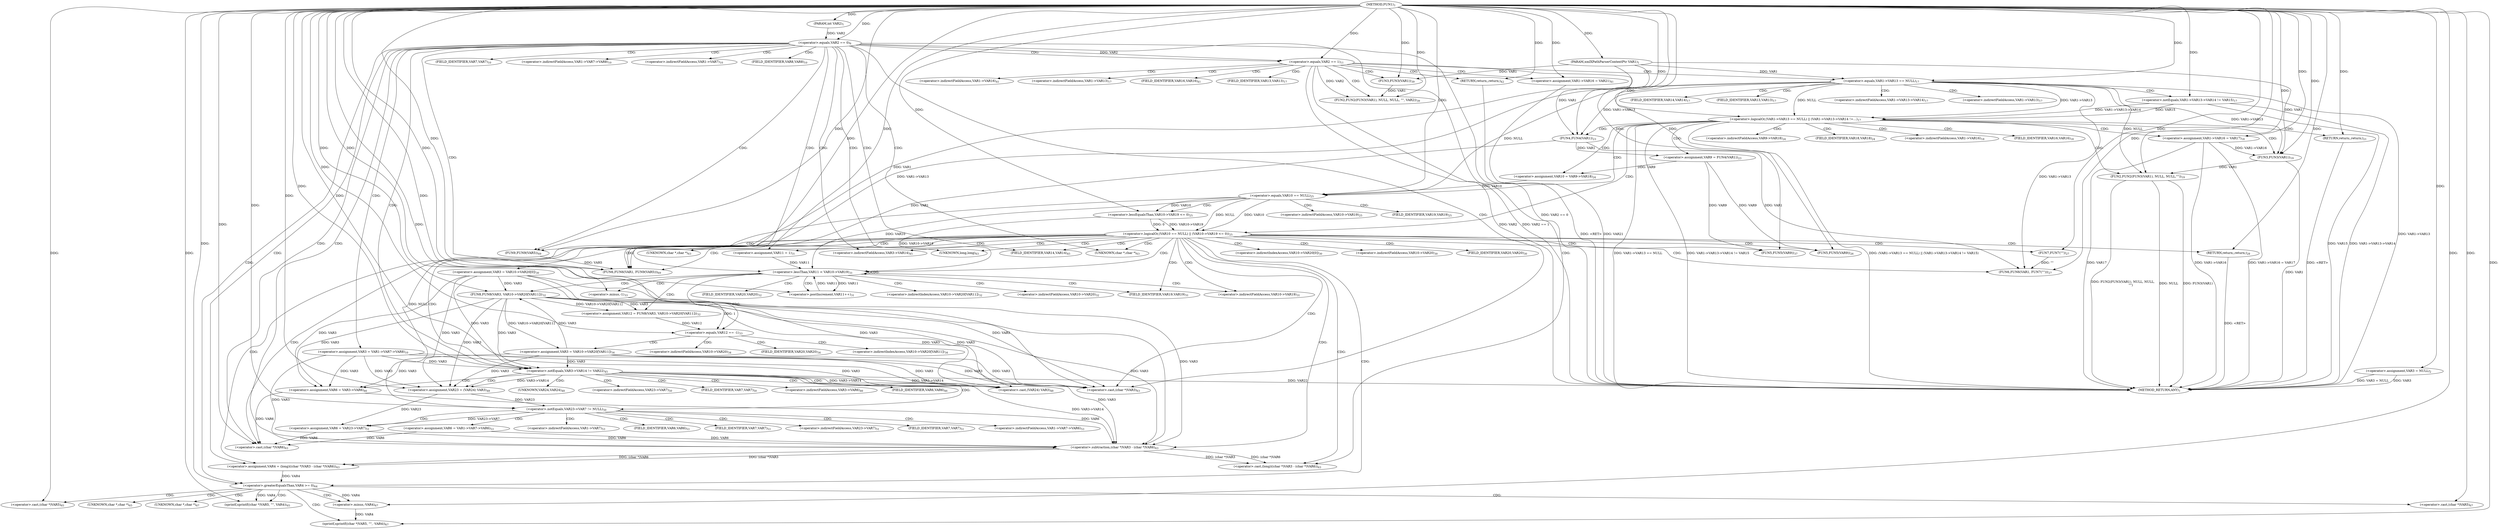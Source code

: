 digraph "FUN1" {  
"8" [label = <(METHOD,FUN1)<SUB>1</SUB>> ]
"231" [label = <(METHOD_RETURN,ANY)<SUB>1</SUB>> ]
"9" [label = <(PARAM,xmlXPathParserContextPtr VAR1)<SUB>1</SUB>> ]
"10" [label = <(PARAM,int VAR2)<SUB>1</SUB>> ]
"13" [label = <(&lt;operator&gt;.assignment,VAR3 = NULL)<SUB>2</SUB>> ]
"196" [label = <(&lt;operator&gt;.assignment,VAR4 = (long)((char *)VAR3 - (char *)VAR6))<SUB>63</SUB>> ]
"227" [label = <(FUN6,FUN6(VAR1, FUN9(VAR5)))<SUB>69</SUB>> ]
"20" [label = <(&lt;operator&gt;.equals,VAR2 == 0)<SUB>9</SUB>> ]
"156" [label = <(&lt;operator&gt;.notEquals,VAR3-&gt;VAR14 != VAR22)<SUB>45</SUB>> ]
"208" [label = <(&lt;operator&gt;.greaterEqualsThan,VAR4 &gt;= 0)<SUB>64</SUB>> ]
"24" [label = <(&lt;operator&gt;.assignment,VAR3 = VAR1-&gt;VAR7-&gt;VAR8)<SUB>10</SUB>> ]
"162" [label = <(&lt;operator&gt;.assignment,VAR6 = VAR3-&gt;VAR6)<SUB>46</SUB>> ]
"198" [label = <(&lt;operator&gt;.cast,(long)((char *)VAR3 - (char *)VAR6))<SUB>63</SUB>> ]
"212" [label = <(sprintf,sprintf((char *)VAR5, &quot;&quot;, VAR4))<SUB>65</SUB>> ]
"229" [label = <(FUN9,FUN9(VAR5))<SUB>69</SUB>> ]
"170" [label = <(&lt;operator&gt;.assignment,VAR23 = (VAR24) VAR3)<SUB>48</SUB>> ]
"200" [label = <(&lt;operator&gt;.subtraction,(char *)VAR3 - (char *)VAR6)<SUB>63</SUB>> ]
"220" [label = <(sprintf,sprintf((char *)VAR5, &quot;&quot;, -VAR4))<SUB>67</SUB>> ]
"34" [label = <(&lt;operator&gt;.equals,VAR2 == 1)<SUB>11</SUB>> ]
"176" [label = <(&lt;operator&gt;.notEquals,VAR23-&gt;VAR7 != NULL)<SUB>50</SUB>> ]
"201" [label = <(&lt;operator&gt;.cast,(char *)VAR3)<SUB>63</SUB>> ]
"204" [label = <(&lt;operator&gt;.cast,(char *)VAR6)<SUB>63</SUB>> ]
"213" [label = <(&lt;operator&gt;.cast,(char *)VAR5)<SUB>65</SUB>> ]
"69" [label = <(&lt;operator&gt;.assignment,VAR9 = FUN4(VAR1))<SUB>23</SUB>> ]
"73" [label = <(&lt;operator&gt;.assignment,VAR10 = VAR9-&gt;VAR18)<SUB>24</SUB>> ]
"96" [label = <(&lt;operator&gt;.assignment,VAR3 = VAR10-&gt;VAR20[0])<SUB>30</SUB>> ]
"138" [label = <(FUN5,FUN5(VAR9))<SUB>37</SUB>> ]
"172" [label = <(&lt;operator&gt;.cast,(VAR24) VAR3)<SUB>48</SUB>> ]
"182" [label = <(&lt;operator&gt;.assignment,VAR6 = VAR23-&gt;VAR7)<SUB>51</SUB>> ]
"221" [label = <(&lt;operator&gt;.cast,(char *)VAR5)<SUB>67</SUB>> ]
"225" [label = <(&lt;operator&gt;.minus,-VAR4)<SUB>67</SUB>> ]
"43" [label = <(&lt;operator&gt;.logicalOr,(VAR1-&gt;VAR13 == NULL) || (VAR1-&gt;VAR13-&gt;VAR14 !=...)<SUB>17</SUB>> ]
"79" [label = <(&lt;operator&gt;.logicalOr,(VAR10 == NULL) || (VAR10-&gt;VAR19 &lt;= 0))<SUB>25</SUB>> ]
"108" [label = <(&lt;operator&gt;.lessThan,VAR11 &lt; VAR10-&gt;VAR19)<SUB>31</SUB>> ]
"113" [label = <(&lt;operator&gt;.postIncrement,VAR11++)<SUB>31</SUB>> ]
"142" [label = <(FUN2,FUN2(FUN3(VAR1), NULL, NULL,
 		&quot;&quot;, VAR2))<SUB>39</SUB>> ]
"149" [label = <(&lt;operator&gt;.assignment,VAR1-&gt;VAR16 = VAR21)<SUB>41</SUB>> ]
"154" [label = <(RETURN,return;,return;)<SUB>42</SUB>> ]
"189" [label = <(&lt;operator&gt;.assignment,VAR6 = VAR1-&gt;VAR7-&gt;VAR6)<SUB>53</SUB>> ]
"57" [label = <(&lt;operator&gt;.assignment,VAR1-&gt;VAR16 = VAR17)<SUB>18</SUB>> ]
"62" [label = <(FUN2,FUN2(FUN3(VAR1), NULL, NULL,
		&quot;&quot;))<SUB>19</SUB>> ]
"68" [label = <(RETURN,return;,return;)<SUB>21</SUB>> ]
"71" [label = <(FUN4,FUN4(VAR1))<SUB>23</SUB>> ]
"89" [label = <(FUN5,FUN5(VAR9))<SUB>26</SUB>> ]
"91" [label = <(FUN6,FUN6(VAR1, FUN7(&quot;&quot;)))<SUB>27</SUB>> ]
"95" [label = <(RETURN,return;,return;)<SUB>28</SUB>> ]
"105" [label = <(&lt;operator&gt;.assignment,VAR11 = 1)<SUB>31</SUB>> ]
"116" [label = <(&lt;operator&gt;.assignment,VAR12 = FUN8(VAR3, VAR10-&gt;VAR20[VAR11]))<SUB>32</SUB>> ]
"44" [label = <(&lt;operator&gt;.equals,VAR1-&gt;VAR13 == NULL)<SUB>17</SUB>> ]
"49" [label = <(&lt;operator&gt;.notEquals,VAR1-&gt;VAR13-&gt;VAR14 != VAR15)<SUB>17</SUB>> ]
"80" [label = <(&lt;operator&gt;.equals,VAR10 == NULL)<SUB>25</SUB>> ]
"83" [label = <(&lt;operator&gt;.lessEqualsThan,VAR10-&gt;VAR19 &lt;= 0)<SUB>25</SUB>> ]
"126" [label = <(&lt;operator&gt;.equals,VAR12 == -1)<SUB>33</SUB>> ]
"143" [label = <(FUN3,FUN3(VAR1))<SUB>39</SUB>> ]
"63" [label = <(FUN3,FUN3(VAR1))<SUB>19</SUB>> ]
"93" [label = <(FUN7,FUN7(&quot;&quot;))<SUB>27</SUB>> ]
"118" [label = <(FUN8,FUN8(VAR3, VAR10-&gt;VAR20[VAR11]))<SUB>32</SUB>> ]
"131" [label = <(&lt;operator&gt;.assignment,VAR3 = VAR10-&gt;VAR20[VAR11])<SUB>34</SUB>> ]
"128" [label = <(&lt;operator&gt;.minus,-1)<SUB>33</SUB>> ]
"157" [label = <(&lt;operator&gt;.indirectFieldAccess,VAR3-&gt;VAR14)<SUB>45</SUB>> ]
"199" [label = <(UNKNOWN,long,long)<SUB>63</SUB>> ]
"26" [label = <(&lt;operator&gt;.indirectFieldAccess,VAR1-&gt;VAR7-&gt;VAR8)<SUB>10</SUB>> ]
"159" [label = <(FIELD_IDENTIFIER,VAR14,VAR14)<SUB>45</SUB>> ]
"164" [label = <(&lt;operator&gt;.indirectFieldAccess,VAR3-&gt;VAR6)<SUB>46</SUB>> ]
"27" [label = <(&lt;operator&gt;.indirectFieldAccess,VAR1-&gt;VAR7)<SUB>10</SUB>> ]
"30" [label = <(FIELD_IDENTIFIER,VAR8,VAR8)<SUB>10</SUB>> ]
"166" [label = <(FIELD_IDENTIFIER,VAR6,VAR6)<SUB>46</SUB>> ]
"202" [label = <(UNKNOWN,char *,char *)<SUB>63</SUB>> ]
"205" [label = <(UNKNOWN,char *,char *)<SUB>63</SUB>> ]
"214" [label = <(UNKNOWN,char *,char *)<SUB>65</SUB>> ]
"29" [label = <(FIELD_IDENTIFIER,VAR7,VAR7)<SUB>10</SUB>> ]
"173" [label = <(UNKNOWN,VAR24,VAR24)<SUB>48</SUB>> ]
"177" [label = <(&lt;operator&gt;.indirectFieldAccess,VAR23-&gt;VAR7)<SUB>50</SUB>> ]
"222" [label = <(UNKNOWN,char *,char *)<SUB>67</SUB>> ]
"75" [label = <(&lt;operator&gt;.indirectFieldAccess,VAR9-&gt;VAR18)<SUB>24</SUB>> ]
"98" [label = <(&lt;operator&gt;.indirectIndexAccess,VAR10-&gt;VAR20[0])<SUB>30</SUB>> ]
"179" [label = <(FIELD_IDENTIFIER,VAR7,VAR7)<SUB>50</SUB>> ]
"184" [label = <(&lt;operator&gt;.indirectFieldAccess,VAR23-&gt;VAR7)<SUB>51</SUB>> ]
"77" [label = <(FIELD_IDENTIFIER,VAR18,VAR18)<SUB>24</SUB>> ]
"99" [label = <(&lt;operator&gt;.indirectFieldAccess,VAR10-&gt;VAR20)<SUB>30</SUB>> ]
"110" [label = <(&lt;operator&gt;.indirectFieldAccess,VAR10-&gt;VAR19)<SUB>31</SUB>> ]
"150" [label = <(&lt;operator&gt;.indirectFieldAccess,VAR1-&gt;VAR16)<SUB>41</SUB>> ]
"186" [label = <(FIELD_IDENTIFIER,VAR7,VAR7)<SUB>51</SUB>> ]
"191" [label = <(&lt;operator&gt;.indirectFieldAccess,VAR1-&gt;VAR7-&gt;VAR6)<SUB>53</SUB>> ]
"45" [label = <(&lt;operator&gt;.indirectFieldAccess,VAR1-&gt;VAR13)<SUB>17</SUB>> ]
"50" [label = <(&lt;operator&gt;.indirectFieldAccess,VAR1-&gt;VAR13-&gt;VAR14)<SUB>17</SUB>> ]
"58" [label = <(&lt;operator&gt;.indirectFieldAccess,VAR1-&gt;VAR16)<SUB>18</SUB>> ]
"84" [label = <(&lt;operator&gt;.indirectFieldAccess,VAR10-&gt;VAR19)<SUB>25</SUB>> ]
"101" [label = <(FIELD_IDENTIFIER,VAR20,VAR20)<SUB>30</SUB>> ]
"112" [label = <(FIELD_IDENTIFIER,VAR19,VAR19)<SUB>31</SUB>> ]
"152" [label = <(FIELD_IDENTIFIER,VAR16,VAR16)<SUB>41</SUB>> ]
"192" [label = <(&lt;operator&gt;.indirectFieldAccess,VAR1-&gt;VAR7)<SUB>53</SUB>> ]
"195" [label = <(FIELD_IDENTIFIER,VAR6,VAR6)<SUB>53</SUB>> ]
"47" [label = <(FIELD_IDENTIFIER,VAR13,VAR13)<SUB>17</SUB>> ]
"51" [label = <(&lt;operator&gt;.indirectFieldAccess,VAR1-&gt;VAR13)<SUB>17</SUB>> ]
"54" [label = <(FIELD_IDENTIFIER,VAR14,VAR14)<SUB>17</SUB>> ]
"60" [label = <(FIELD_IDENTIFIER,VAR16,VAR16)<SUB>18</SUB>> ]
"86" [label = <(FIELD_IDENTIFIER,VAR19,VAR19)<SUB>25</SUB>> ]
"120" [label = <(&lt;operator&gt;.indirectIndexAccess,VAR10-&gt;VAR20[VAR11])<SUB>32</SUB>> ]
"194" [label = <(FIELD_IDENTIFIER,VAR7,VAR7)<SUB>53</SUB>> ]
"53" [label = <(FIELD_IDENTIFIER,VAR13,VAR13)<SUB>17</SUB>> ]
"121" [label = <(&lt;operator&gt;.indirectFieldAccess,VAR10-&gt;VAR20)<SUB>32</SUB>> ]
"133" [label = <(&lt;operator&gt;.indirectIndexAccess,VAR10-&gt;VAR20[VAR11])<SUB>34</SUB>> ]
"123" [label = <(FIELD_IDENTIFIER,VAR20,VAR20)<SUB>32</SUB>> ]
"134" [label = <(&lt;operator&gt;.indirectFieldAccess,VAR10-&gt;VAR20)<SUB>34</SUB>> ]
"136" [label = <(FIELD_IDENTIFIER,VAR20,VAR20)<SUB>34</SUB>> ]
  "68" -> "231"  [ label = "DDG: &lt;RET&gt;"] 
  "95" -> "231"  [ label = "DDG: &lt;RET&gt;"] 
  "154" -> "231"  [ label = "DDG: &lt;RET&gt;"] 
  "13" -> "231"  [ label = "DDG: VAR3"] 
  "13" -> "231"  [ label = "DDG: VAR3 = NULL"] 
  "20" -> "231"  [ label = "DDG: VAR2 == 0"] 
  "34" -> "231"  [ label = "DDG: VAR2"] 
  "34" -> "231"  [ label = "DDG: VAR2 == 1"] 
  "44" -> "231"  [ label = "DDG: VAR1-&gt;VAR13"] 
  "43" -> "231"  [ label = "DDG: VAR1-&gt;VAR13 == NULL"] 
  "49" -> "231"  [ label = "DDG: VAR1-&gt;VAR13-&gt;VAR14"] 
  "43" -> "231"  [ label = "DDG: VAR1-&gt;VAR13-&gt;VAR14 != VAR15"] 
  "43" -> "231"  [ label = "DDG: (VAR1-&gt;VAR13 == NULL) || (VAR1-&gt;VAR13-&gt;VAR14 != VAR15)"] 
  "57" -> "231"  [ label = "DDG: VAR1-&gt;VAR16"] 
  "57" -> "231"  [ label = "DDG: VAR1-&gt;VAR16 = VAR17"] 
  "63" -> "231"  [ label = "DDG: VAR1"] 
  "62" -> "231"  [ label = "DDG: FUN3(VAR1)"] 
  "62" -> "231"  [ label = "DDG: NULL"] 
  "62" -> "231"  [ label = "DDG: FUN2(FUN3(VAR1), NULL, NULL,
		&quot;&quot;)"] 
  "156" -> "231"  [ label = "DDG: VAR22"] 
  "57" -> "231"  [ label = "DDG: VAR17"] 
  "49" -> "231"  [ label = "DDG: VAR15"] 
  "149" -> "231"  [ label = "DDG: VAR21"] 
  "8" -> "9"  [ label = "DDG: "] 
  "8" -> "10"  [ label = "DDG: "] 
  "8" -> "13"  [ label = "DDG: "] 
  "200" -> "196"  [ label = "DDG: (char *)VAR3"] 
  "200" -> "196"  [ label = "DDG: (char *)VAR6"] 
  "9" -> "227"  [ label = "DDG: VAR1"] 
  "44" -> "227"  [ label = "DDG: VAR1-&gt;VAR13"] 
  "71" -> "227"  [ label = "DDG: VAR1"] 
  "8" -> "227"  [ label = "DDG: "] 
  "229" -> "227"  [ label = "DDG: VAR5"] 
  "10" -> "20"  [ label = "DDG: VAR2"] 
  "8" -> "20"  [ label = "DDG: "] 
  "96" -> "156"  [ label = "DDG: VAR3"] 
  "118" -> "156"  [ label = "DDG: VAR3"] 
  "131" -> "156"  [ label = "DDG: VAR3"] 
  "24" -> "156"  [ label = "DDG: VAR3"] 
  "8" -> "156"  [ label = "DDG: "] 
  "96" -> "162"  [ label = "DDG: VAR3"] 
  "118" -> "162"  [ label = "DDG: VAR3"] 
  "131" -> "162"  [ label = "DDG: VAR3"] 
  "24" -> "162"  [ label = "DDG: VAR3"] 
  "200" -> "198"  [ label = "DDG: (char *)VAR3"] 
  "200" -> "198"  [ label = "DDG: (char *)VAR6"] 
  "196" -> "208"  [ label = "DDG: VAR4"] 
  "8" -> "208"  [ label = "DDG: "] 
  "8" -> "229"  [ label = "DDG: "] 
  "96" -> "170"  [ label = "DDG: VAR3"] 
  "118" -> "170"  [ label = "DDG: VAR3"] 
  "131" -> "170"  [ label = "DDG: VAR3"] 
  "24" -> "170"  [ label = "DDG: VAR3"] 
  "156" -> "170"  [ label = "DDG: VAR3-&gt;VAR14"] 
  "8" -> "170"  [ label = "DDG: "] 
  "96" -> "200"  [ label = "DDG: VAR3"] 
  "118" -> "200"  [ label = "DDG: VAR3"] 
  "131" -> "200"  [ label = "DDG: VAR3"] 
  "24" -> "200"  [ label = "DDG: VAR3"] 
  "156" -> "200"  [ label = "DDG: VAR3-&gt;VAR14"] 
  "8" -> "200"  [ label = "DDG: "] 
  "189" -> "200"  [ label = "DDG: VAR6"] 
  "182" -> "200"  [ label = "DDG: VAR6"] 
  "162" -> "200"  [ label = "DDG: VAR6"] 
  "8" -> "212"  [ label = "DDG: "] 
  "208" -> "212"  [ label = "DDG: VAR4"] 
  "96" -> "201"  [ label = "DDG: VAR3"] 
  "118" -> "201"  [ label = "DDG: VAR3"] 
  "131" -> "201"  [ label = "DDG: VAR3"] 
  "24" -> "201"  [ label = "DDG: VAR3"] 
  "156" -> "201"  [ label = "DDG: VAR3-&gt;VAR14"] 
  "8" -> "201"  [ label = "DDG: "] 
  "189" -> "204"  [ label = "DDG: VAR6"] 
  "182" -> "204"  [ label = "DDG: VAR6"] 
  "162" -> "204"  [ label = "DDG: VAR6"] 
  "8" -> "204"  [ label = "DDG: "] 
  "8" -> "213"  [ label = "DDG: "] 
  "8" -> "220"  [ label = "DDG: "] 
  "225" -> "220"  [ label = "DDG: VAR4"] 
  "20" -> "34"  [ label = "DDG: VAR2"] 
  "8" -> "34"  [ label = "DDG: "] 
  "71" -> "69"  [ label = "DDG: VAR1"] 
  "69" -> "73"  [ label = "DDG: VAR9"] 
  "96" -> "172"  [ label = "DDG: VAR3"] 
  "118" -> "172"  [ label = "DDG: VAR3"] 
  "131" -> "172"  [ label = "DDG: VAR3"] 
  "24" -> "172"  [ label = "DDG: VAR3"] 
  "156" -> "172"  [ label = "DDG: VAR3-&gt;VAR14"] 
  "8" -> "172"  [ label = "DDG: "] 
  "170" -> "176"  [ label = "DDG: VAR23"] 
  "80" -> "176"  [ label = "DDG: NULL"] 
  "8" -> "176"  [ label = "DDG: "] 
  "170" -> "182"  [ label = "DDG: VAR23"] 
  "176" -> "182"  [ label = "DDG: VAR23-&gt;VAR7"] 
  "8" -> "221"  [ label = "DDG: "] 
  "208" -> "225"  [ label = "DDG: VAR4"] 
  "8" -> "225"  [ label = "DDG: "] 
  "69" -> "138"  [ label = "DDG: VAR9"] 
  "8" -> "138"  [ label = "DDG: "] 
  "8" -> "149"  [ label = "DDG: "] 
  "8" -> "154"  [ label = "DDG: "] 
  "44" -> "43"  [ label = "DDG: VAR1-&gt;VAR13"] 
  "44" -> "43"  [ label = "DDG: NULL"] 
  "49" -> "43"  [ label = "DDG: VAR1-&gt;VAR13-&gt;VAR14"] 
  "49" -> "43"  [ label = "DDG: VAR15"] 
  "8" -> "57"  [ label = "DDG: "] 
  "8" -> "68"  [ label = "DDG: "] 
  "9" -> "71"  [ label = "DDG: VAR1"] 
  "44" -> "71"  [ label = "DDG: VAR1-&gt;VAR13"] 
  "8" -> "71"  [ label = "DDG: "] 
  "80" -> "79"  [ label = "DDG: VAR10"] 
  "80" -> "79"  [ label = "DDG: NULL"] 
  "83" -> "79"  [ label = "DDG: VAR10-&gt;VAR19"] 
  "83" -> "79"  [ label = "DDG: 0"] 
  "8" -> "95"  [ label = "DDG: "] 
  "8" -> "105"  [ label = "DDG: "] 
  "105" -> "108"  [ label = "DDG: VAR11"] 
  "113" -> "108"  [ label = "DDG: VAR11"] 
  "8" -> "108"  [ label = "DDG: "] 
  "80" -> "108"  [ label = "DDG: VAR10"] 
  "83" -> "108"  [ label = "DDG: VAR10-&gt;VAR19"] 
  "108" -> "113"  [ label = "DDG: VAR11"] 
  "8" -> "113"  [ label = "DDG: "] 
  "118" -> "116"  [ label = "DDG: VAR3"] 
  "118" -> "116"  [ label = "DDG: VAR10-&gt;VAR20[VAR11]"] 
  "143" -> "142"  [ label = "DDG: VAR1"] 
  "8" -> "142"  [ label = "DDG: "] 
  "34" -> "142"  [ label = "DDG: VAR2"] 
  "9" -> "44"  [ label = "DDG: VAR1"] 
  "8" -> "44"  [ label = "DDG: "] 
  "8" -> "49"  [ label = "DDG: "] 
  "63" -> "62"  [ label = "DDG: VAR1"] 
  "44" -> "62"  [ label = "DDG: NULL"] 
  "8" -> "62"  [ label = "DDG: "] 
  "73" -> "80"  [ label = "DDG: VAR10"] 
  "8" -> "80"  [ label = "DDG: "] 
  "44" -> "80"  [ label = "DDG: NULL"] 
  "80" -> "83"  [ label = "DDG: VAR10"] 
  "8" -> "83"  [ label = "DDG: "] 
  "69" -> "89"  [ label = "DDG: VAR9"] 
  "8" -> "89"  [ label = "DDG: "] 
  "44" -> "91"  [ label = "DDG: VAR1-&gt;VAR13"] 
  "71" -> "91"  [ label = "DDG: VAR1"] 
  "8" -> "91"  [ label = "DDG: "] 
  "93" -> "91"  [ label = "DDG: &quot;&quot;"] 
  "9" -> "143"  [ label = "DDG: VAR1"] 
  "8" -> "143"  [ label = "DDG: "] 
  "9" -> "63"  [ label = "DDG: VAR1"] 
  "44" -> "63"  [ label = "DDG: VAR1-&gt;VAR13"] 
  "57" -> "63"  [ label = "DDG: VAR1-&gt;VAR16"] 
  "8" -> "63"  [ label = "DDG: "] 
  "8" -> "93"  [ label = "DDG: "] 
  "96" -> "118"  [ label = "DDG: VAR3"] 
  "131" -> "118"  [ label = "DDG: VAR3"] 
  "8" -> "118"  [ label = "DDG: "] 
  "116" -> "126"  [ label = "DDG: VAR12"] 
  "8" -> "126"  [ label = "DDG: "] 
  "128" -> "126"  [ label = "DDG: 1"] 
  "118" -> "131"  [ label = "DDG: VAR10-&gt;VAR20[VAR11]"] 
  "8" -> "128"  [ label = "DDG: "] 
  "20" -> "30"  [ label = "CDG: "] 
  "20" -> "34"  [ label = "CDG: "] 
  "20" -> "26"  [ label = "CDG: "] 
  "20" -> "196"  [ label = "CDG: "] 
  "20" -> "198"  [ label = "CDG: "] 
  "20" -> "27"  [ label = "CDG: "] 
  "20" -> "204"  [ label = "CDG: "] 
  "20" -> "208"  [ label = "CDG: "] 
  "20" -> "24"  [ label = "CDG: "] 
  "20" -> "202"  [ label = "CDG: "] 
  "20" -> "201"  [ label = "CDG: "] 
  "20" -> "205"  [ label = "CDG: "] 
  "20" -> "200"  [ label = "CDG: "] 
  "20" -> "29"  [ label = "CDG: "] 
  "20" -> "157"  [ label = "CDG: "] 
  "20" -> "159"  [ label = "CDG: "] 
  "20" -> "199"  [ label = "CDG: "] 
  "20" -> "229"  [ label = "CDG: "] 
  "20" -> "156"  [ label = "CDG: "] 
  "20" -> "227"  [ label = "CDG: "] 
  "156" -> "179"  [ label = "CDG: "] 
  "156" -> "162"  [ label = "CDG: "] 
  "156" -> "170"  [ label = "CDG: "] 
  "156" -> "173"  [ label = "CDG: "] 
  "156" -> "164"  [ label = "CDG: "] 
  "156" -> "166"  [ label = "CDG: "] 
  "156" -> "176"  [ label = "CDG: "] 
  "156" -> "177"  [ label = "CDG: "] 
  "156" -> "172"  [ label = "CDG: "] 
  "208" -> "214"  [ label = "CDG: "] 
  "208" -> "225"  [ label = "CDG: "] 
  "208" -> "213"  [ label = "CDG: "] 
  "208" -> "212"  [ label = "CDG: "] 
  "208" -> "221"  [ label = "CDG: "] 
  "208" -> "220"  [ label = "CDG: "] 
  "208" -> "222"  [ label = "CDG: "] 
  "34" -> "154"  [ label = "CDG: "] 
  "34" -> "149"  [ label = "CDG: "] 
  "34" -> "150"  [ label = "CDG: "] 
  "34" -> "44"  [ label = "CDG: "] 
  "34" -> "43"  [ label = "CDG: "] 
  "34" -> "152"  [ label = "CDG: "] 
  "34" -> "47"  [ label = "CDG: "] 
  "34" -> "142"  [ label = "CDG: "] 
  "34" -> "45"  [ label = "CDG: "] 
  "34" -> "143"  [ label = "CDG: "] 
  "176" -> "192"  [ label = "CDG: "] 
  "176" -> "189"  [ label = "CDG: "] 
  "176" -> "191"  [ label = "CDG: "] 
  "176" -> "195"  [ label = "CDG: "] 
  "176" -> "184"  [ label = "CDG: "] 
  "176" -> "194"  [ label = "CDG: "] 
  "176" -> "182"  [ label = "CDG: "] 
  "176" -> "186"  [ label = "CDG: "] 
  "43" -> "68"  [ label = "CDG: "] 
  "43" -> "60"  [ label = "CDG: "] 
  "43" -> "73"  [ label = "CDG: "] 
  "43" -> "77"  [ label = "CDG: "] 
  "43" -> "57"  [ label = "CDG: "] 
  "43" -> "75"  [ label = "CDG: "] 
  "43" -> "69"  [ label = "CDG: "] 
  "43" -> "79"  [ label = "CDG: "] 
  "43" -> "80"  [ label = "CDG: "] 
  "43" -> "58"  [ label = "CDG: "] 
  "43" -> "71"  [ label = "CDG: "] 
  "43" -> "63"  [ label = "CDG: "] 
  "43" -> "62"  [ label = "CDG: "] 
  "79" -> "96"  [ label = "CDG: "] 
  "79" -> "98"  [ label = "CDG: "] 
  "79" -> "196"  [ label = "CDG: "] 
  "79" -> "198"  [ label = "CDG: "] 
  "79" -> "95"  [ label = "CDG: "] 
  "79" -> "204"  [ label = "CDG: "] 
  "79" -> "91"  [ label = "CDG: "] 
  "79" -> "112"  [ label = "CDG: "] 
  "79" -> "138"  [ label = "CDG: "] 
  "79" -> "208"  [ label = "CDG: "] 
  "79" -> "93"  [ label = "CDG: "] 
  "79" -> "101"  [ label = "CDG: "] 
  "79" -> "202"  [ label = "CDG: "] 
  "79" -> "201"  [ label = "CDG: "] 
  "79" -> "108"  [ label = "CDG: "] 
  "79" -> "205"  [ label = "CDG: "] 
  "79" -> "89"  [ label = "CDG: "] 
  "79" -> "99"  [ label = "CDG: "] 
  "79" -> "200"  [ label = "CDG: "] 
  "79" -> "157"  [ label = "CDG: "] 
  "79" -> "159"  [ label = "CDG: "] 
  "79" -> "199"  [ label = "CDG: "] 
  "79" -> "105"  [ label = "CDG: "] 
  "79" -> "229"  [ label = "CDG: "] 
  "79" -> "110"  [ label = "CDG: "] 
  "79" -> "156"  [ label = "CDG: "] 
  "79" -> "227"  [ label = "CDG: "] 
  "108" -> "120"  [ label = "CDG: "] 
  "108" -> "113"  [ label = "CDG: "] 
  "108" -> "128"  [ label = "CDG: "] 
  "108" -> "121"  [ label = "CDG: "] 
  "108" -> "112"  [ label = "CDG: "] 
  "108" -> "118"  [ label = "CDG: "] 
  "108" -> "108"  [ label = "CDG: "] 
  "108" -> "116"  [ label = "CDG: "] 
  "108" -> "123"  [ label = "CDG: "] 
  "108" -> "126"  [ label = "CDG: "] 
  "108" -> "110"  [ label = "CDG: "] 
  "44" -> "51"  [ label = "CDG: "] 
  "44" -> "50"  [ label = "CDG: "] 
  "44" -> "54"  [ label = "CDG: "] 
  "44" -> "49"  [ label = "CDG: "] 
  "44" -> "53"  [ label = "CDG: "] 
  "80" -> "84"  [ label = "CDG: "] 
  "80" -> "86"  [ label = "CDG: "] 
  "80" -> "83"  [ label = "CDG: "] 
  "126" -> "136"  [ label = "CDG: "] 
  "126" -> "131"  [ label = "CDG: "] 
  "126" -> "134"  [ label = "CDG: "] 
  "126" -> "133"  [ label = "CDG: "] 
}
